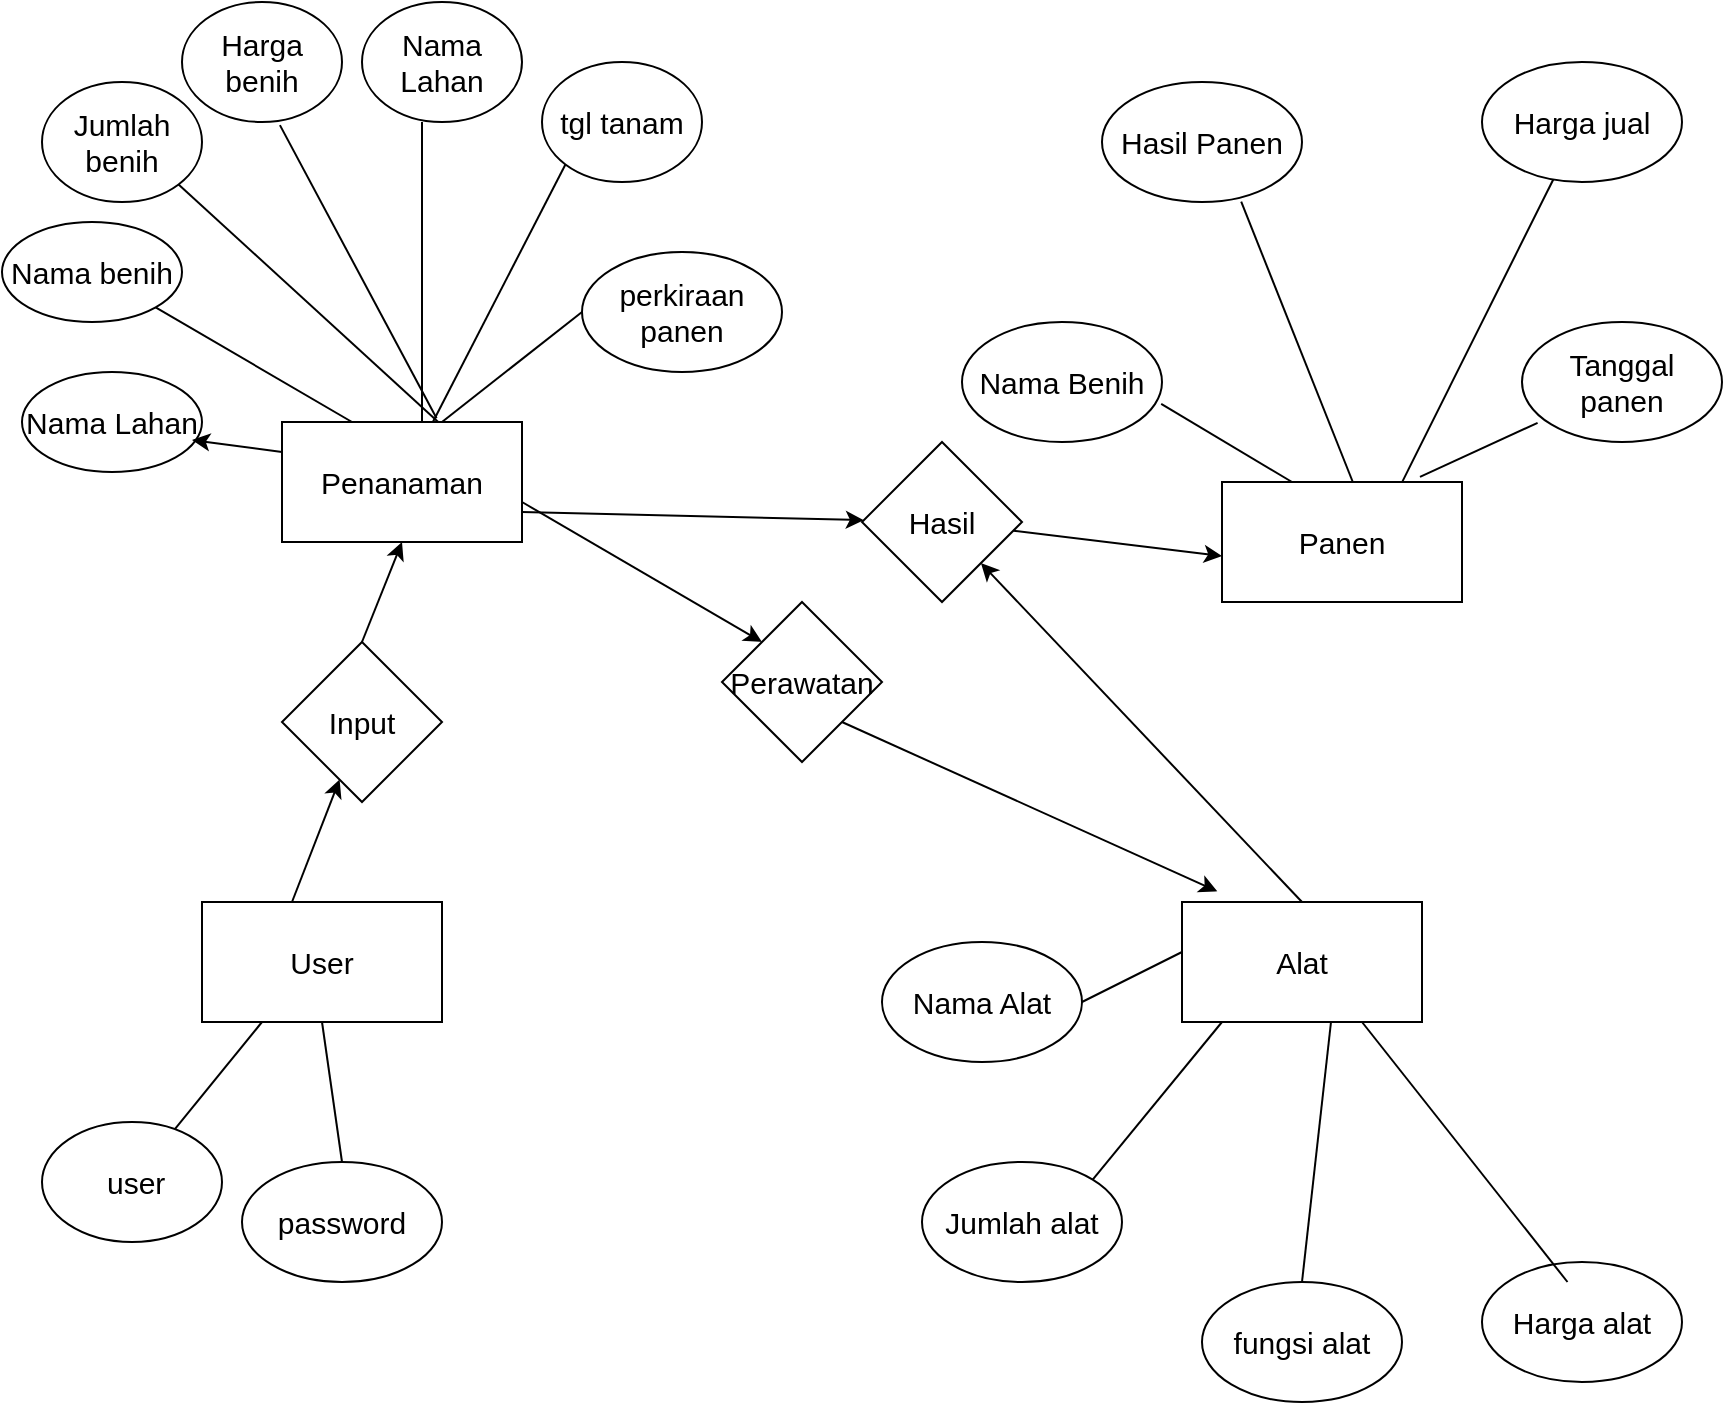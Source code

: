 <mxfile version="17.1.2" type="github">
  <diagram id="3jRMcSLiw0W7gwjwwNcd" name="Page-2">
    <mxGraphModel dx="1718" dy="450" grid="1" gridSize="10" guides="1" tooltips="1" connect="1" arrows="1" fold="1" page="1" pageScale="1" pageWidth="850" pageHeight="1100" math="0" shadow="0">
      <root>
        <mxCell id="GGf_Twrp3IPaFsppmbBV-0" />
        <mxCell id="GGf_Twrp3IPaFsppmbBV-1" parent="GGf_Twrp3IPaFsppmbBV-0" />
        <mxCell id="GGf_Twrp3IPaFsppmbBV-2" value="Alat" style="rounded=0;whiteSpace=wrap;html=1;fontSize=15;" parent="GGf_Twrp3IPaFsppmbBV-1" vertex="1">
          <mxGeometry x="580" y="480" width="120" height="60" as="geometry" />
        </mxCell>
        <mxCell id="GGf_Twrp3IPaFsppmbBV-3" value="Penanaman" style="rounded=0;whiteSpace=wrap;html=1;fontSize=15;" parent="GGf_Twrp3IPaFsppmbBV-1" vertex="1">
          <mxGeometry x="130" y="240" width="120" height="60" as="geometry" />
        </mxCell>
        <mxCell id="GGf_Twrp3IPaFsppmbBV-4" value="Panen" style="rounded=0;whiteSpace=wrap;html=1;fontSize=15;" parent="GGf_Twrp3IPaFsppmbBV-1" vertex="1">
          <mxGeometry x="600" y="270" width="120" height="60" as="geometry" />
        </mxCell>
        <mxCell id="GGf_Twrp3IPaFsppmbBV-5" value="tgl tanam" style="ellipse;whiteSpace=wrap;html=1;fontSize=15;" parent="GGf_Twrp3IPaFsppmbBV-1" vertex="1">
          <mxGeometry x="260" y="60" width="80" height="60" as="geometry" />
        </mxCell>
        <mxCell id="GGf_Twrp3IPaFsppmbBV-6" value="perkiraan panen" style="ellipse;whiteSpace=wrap;html=1;fontSize=15;" parent="GGf_Twrp3IPaFsppmbBV-1" vertex="1">
          <mxGeometry x="280" y="155" width="100" height="60" as="geometry" />
        </mxCell>
        <mxCell id="GGf_Twrp3IPaFsppmbBV-7" value="Harga benih" style="ellipse;whiteSpace=wrap;html=1;fontSize=15;" parent="GGf_Twrp3IPaFsppmbBV-1" vertex="1">
          <mxGeometry x="80" y="30" width="80" height="60" as="geometry" />
        </mxCell>
        <mxCell id="GGf_Twrp3IPaFsppmbBV-8" value="Jumlah benih" style="ellipse;whiteSpace=wrap;html=1;fontSize=15;" parent="GGf_Twrp3IPaFsppmbBV-1" vertex="1">
          <mxGeometry x="10" y="70" width="80" height="60" as="geometry" />
        </mxCell>
        <mxCell id="GGf_Twrp3IPaFsppmbBV-9" value="Nama benih" style="ellipse;whiteSpace=wrap;html=1;fontSize=15;" parent="GGf_Twrp3IPaFsppmbBV-1" vertex="1">
          <mxGeometry x="-10" y="140" width="90" height="50" as="geometry" />
        </mxCell>
        <mxCell id="GGf_Twrp3IPaFsppmbBV-11" value="" style="endArrow=none;html=1;rounded=0;fontSize=15;entryX=1;entryY=1;entryDx=0;entryDy=0;" parent="GGf_Twrp3IPaFsppmbBV-1" target="GGf_Twrp3IPaFsppmbBV-9" edge="1">
          <mxGeometry width="50" height="50" relative="1" as="geometry">
            <mxPoint x="165" y="240" as="sourcePoint" />
            <mxPoint x="215" y="190" as="targetPoint" />
          </mxGeometry>
        </mxCell>
        <mxCell id="GGf_Twrp3IPaFsppmbBV-12" value="" style="endArrow=none;html=1;rounded=0;fontSize=15;entryX=1;entryY=1;entryDx=0;entryDy=0;" parent="GGf_Twrp3IPaFsppmbBV-1" target="GGf_Twrp3IPaFsppmbBV-8" edge="1">
          <mxGeometry width="50" height="50" relative="1" as="geometry">
            <mxPoint x="208.1" y="240" as="sourcePoint" />
            <mxPoint x="150.004" y="202.631" as="targetPoint" />
          </mxGeometry>
        </mxCell>
        <mxCell id="GGf_Twrp3IPaFsppmbBV-13" value="" style="endArrow=none;html=1;rounded=0;fontSize=15;entryX=0.612;entryY=1.026;entryDx=0;entryDy=0;entryPerimeter=0;exitX=0.644;exitY=-0.032;exitDx=0;exitDy=0;exitPerimeter=0;" parent="GGf_Twrp3IPaFsppmbBV-1" source="GGf_Twrp3IPaFsppmbBV-3" target="GGf_Twrp3IPaFsppmbBV-7" edge="1">
          <mxGeometry width="50" height="50" relative="1" as="geometry">
            <mxPoint x="230.0" y="244.5" as="sourcePoint" />
            <mxPoint x="140.463" y="115.502" as="targetPoint" />
          </mxGeometry>
        </mxCell>
        <mxCell id="GGf_Twrp3IPaFsppmbBV-14" value="" style="endArrow=none;html=1;rounded=0;fontSize=15;entryX=0;entryY=1;entryDx=0;entryDy=0;" parent="GGf_Twrp3IPaFsppmbBV-1" source="GGf_Twrp3IPaFsppmbBV-3" target="GGf_Twrp3IPaFsppmbBV-5" edge="1">
          <mxGeometry width="50" height="50" relative="1" as="geometry">
            <mxPoint x="268.32" y="263.26" as="sourcePoint" />
            <mxPoint x="260.0" y="106.74" as="targetPoint" />
          </mxGeometry>
        </mxCell>
        <mxCell id="GGf_Twrp3IPaFsppmbBV-15" value="" style="endArrow=none;html=1;rounded=0;fontSize=15;entryX=0;entryY=0.5;entryDx=0;entryDy=0;" parent="GGf_Twrp3IPaFsppmbBV-1" target="GGf_Twrp3IPaFsppmbBV-6" edge="1">
          <mxGeometry width="50" height="50" relative="1" as="geometry">
            <mxPoint x="210" y="240" as="sourcePoint" />
            <mxPoint x="281.437" y="121.002" as="targetPoint" />
          </mxGeometry>
        </mxCell>
        <mxCell id="GGf_Twrp3IPaFsppmbBV-16" value="User" style="rounded=0;whiteSpace=wrap;html=1;fontSize=15;" parent="GGf_Twrp3IPaFsppmbBV-1" vertex="1">
          <mxGeometry x="90" y="480" width="120" height="60" as="geometry" />
        </mxCell>
        <mxCell id="GGf_Twrp3IPaFsppmbBV-17" value="Nama Benih" style="ellipse;whiteSpace=wrap;html=1;fontSize=15;" parent="GGf_Twrp3IPaFsppmbBV-1" vertex="1">
          <mxGeometry x="470" y="190" width="100" height="60" as="geometry" />
        </mxCell>
        <mxCell id="GGf_Twrp3IPaFsppmbBV-18" value="Tanggal panen" style="ellipse;whiteSpace=wrap;html=1;fontSize=15;" parent="GGf_Twrp3IPaFsppmbBV-1" vertex="1">
          <mxGeometry x="750" y="190" width="100" height="60" as="geometry" />
        </mxCell>
        <mxCell id="GGf_Twrp3IPaFsppmbBV-19" value="Hasil Panen" style="ellipse;whiteSpace=wrap;html=1;fontSize=15;" parent="GGf_Twrp3IPaFsppmbBV-1" vertex="1">
          <mxGeometry x="540" y="70" width="100" height="60" as="geometry" />
        </mxCell>
        <mxCell id="GGf_Twrp3IPaFsppmbBV-20" value="Harga jual" style="ellipse;whiteSpace=wrap;html=1;fontSize=15;" parent="GGf_Twrp3IPaFsppmbBV-1" vertex="1">
          <mxGeometry x="730" y="60" width="100" height="60" as="geometry" />
        </mxCell>
        <mxCell id="GGf_Twrp3IPaFsppmbBV-21" value="fungsi alat" style="ellipse;whiteSpace=wrap;html=1;fontSize=15;" parent="GGf_Twrp3IPaFsppmbBV-1" vertex="1">
          <mxGeometry x="590" y="670" width="100" height="60" as="geometry" />
        </mxCell>
        <mxCell id="GGf_Twrp3IPaFsppmbBV-23" value="Nama Alat" style="ellipse;whiteSpace=wrap;html=1;fontSize=15;" parent="GGf_Twrp3IPaFsppmbBV-1" vertex="1">
          <mxGeometry x="430" y="500" width="100" height="60" as="geometry" />
        </mxCell>
        <mxCell id="GGf_Twrp3IPaFsppmbBV-24" value="Harga alat" style="ellipse;whiteSpace=wrap;html=1;fontSize=15;" parent="GGf_Twrp3IPaFsppmbBV-1" vertex="1">
          <mxGeometry x="730" y="660" width="100" height="60" as="geometry" />
        </mxCell>
        <mxCell id="GGf_Twrp3IPaFsppmbBV-25" value="Jumlah alat" style="ellipse;whiteSpace=wrap;html=1;fontSize=15;" parent="GGf_Twrp3IPaFsppmbBV-1" vertex="1">
          <mxGeometry x="450" y="610" width="100" height="60" as="geometry" />
        </mxCell>
        <mxCell id="GGf_Twrp3IPaFsppmbBV-26" value="" style="endArrow=none;html=1;rounded=0;fontSize=15;exitX=1;exitY=0.5;exitDx=0;exitDy=0;" parent="GGf_Twrp3IPaFsppmbBV-1" source="GGf_Twrp3IPaFsppmbBV-23" edge="1">
          <mxGeometry width="50" height="50" relative="1" as="geometry">
            <mxPoint x="530" y="555" as="sourcePoint" />
            <mxPoint x="580" y="505" as="targetPoint" />
          </mxGeometry>
        </mxCell>
        <mxCell id="GGf_Twrp3IPaFsppmbBV-27" value="" style="endArrow=none;html=1;rounded=0;fontSize=15;exitX=1;exitY=0;exitDx=0;exitDy=0;" parent="GGf_Twrp3IPaFsppmbBV-1" source="GGf_Twrp3IPaFsppmbBV-25" edge="1">
          <mxGeometry width="50" height="50" relative="1" as="geometry">
            <mxPoint x="550" y="565" as="sourcePoint" />
            <mxPoint x="600" y="540" as="targetPoint" />
          </mxGeometry>
        </mxCell>
        <mxCell id="GGf_Twrp3IPaFsppmbBV-28" value="" style="endArrow=none;html=1;rounded=0;fontSize=15;exitX=0.5;exitY=0;exitDx=0;exitDy=0;" parent="GGf_Twrp3IPaFsppmbBV-1" source="GGf_Twrp3IPaFsppmbBV-21" edge="1">
          <mxGeometry width="50" height="50" relative="1" as="geometry">
            <mxPoint x="589.996" y="618.871" as="sourcePoint" />
            <mxPoint x="654.5" y="540" as="targetPoint" />
          </mxGeometry>
        </mxCell>
        <mxCell id="GGf_Twrp3IPaFsppmbBV-29" value="" style="endArrow=none;html=1;rounded=0;fontSize=15;exitX=0.5;exitY=0;exitDx=0;exitDy=0;entryX=0.75;entryY=1;entryDx=0;entryDy=0;" parent="GGf_Twrp3IPaFsppmbBV-1" target="GGf_Twrp3IPaFsppmbBV-2" edge="1">
          <mxGeometry width="50" height="50" relative="1" as="geometry">
            <mxPoint x="772.75" y="670.0" as="sourcePoint" />
            <mxPoint x="787.25" y="540" as="targetPoint" />
          </mxGeometry>
        </mxCell>
        <mxCell id="GGf_Twrp3IPaFsppmbBV-31" value="" style="endArrow=none;html=1;rounded=0;fontSize=15;entryX=0.996;entryY=0.683;entryDx=0;entryDy=0;entryPerimeter=0;" parent="GGf_Twrp3IPaFsppmbBV-1" target="GGf_Twrp3IPaFsppmbBV-17" edge="1">
          <mxGeometry width="50" height="50" relative="1" as="geometry">
            <mxPoint x="635" y="270" as="sourcePoint" />
            <mxPoint x="685" y="220" as="targetPoint" />
          </mxGeometry>
        </mxCell>
        <mxCell id="GGf_Twrp3IPaFsppmbBV-32" value="" style="endArrow=none;html=1;rounded=0;fontSize=15;entryX=0.696;entryY=0.997;entryDx=0;entryDy=0;entryPerimeter=0;" parent="GGf_Twrp3IPaFsppmbBV-1" target="GGf_Twrp3IPaFsppmbBV-19" edge="1">
          <mxGeometry width="50" height="50" relative="1" as="geometry">
            <mxPoint x="665.4" y="270" as="sourcePoint" />
            <mxPoint x="600.0" y="230.98" as="targetPoint" />
          </mxGeometry>
        </mxCell>
        <mxCell id="GGf_Twrp3IPaFsppmbBV-33" value="" style="endArrow=none;html=1;rounded=0;fontSize=15;" parent="GGf_Twrp3IPaFsppmbBV-1" target="GGf_Twrp3IPaFsppmbBV-20" edge="1">
          <mxGeometry width="50" height="50" relative="1" as="geometry">
            <mxPoint x="690.0" y="270.18" as="sourcePoint" />
            <mxPoint x="634.2" y="130.0" as="targetPoint" />
          </mxGeometry>
        </mxCell>
        <mxCell id="GGf_Twrp3IPaFsppmbBV-34" value="" style="endArrow=none;html=1;rounded=0;fontSize=15;entryX=0.078;entryY=0.84;entryDx=0;entryDy=0;entryPerimeter=0;exitX=0.825;exitY=-0.042;exitDx=0;exitDy=0;exitPerimeter=0;" parent="GGf_Twrp3IPaFsppmbBV-1" source="GGf_Twrp3IPaFsppmbBV-4" target="GGf_Twrp3IPaFsppmbBV-18" edge="1">
          <mxGeometry width="50" height="50" relative="1" as="geometry">
            <mxPoint x="700" y="280.18" as="sourcePoint" />
            <mxPoint x="775.719" y="128.75" as="targetPoint" />
          </mxGeometry>
        </mxCell>
        <mxCell id="GGf_Twrp3IPaFsppmbBV-35" value="&amp;nbsp;user" style="ellipse;whiteSpace=wrap;html=1;fontSize=15;" parent="GGf_Twrp3IPaFsppmbBV-1" vertex="1">
          <mxGeometry x="10" y="590" width="90" height="60" as="geometry" />
        </mxCell>
        <mxCell id="GGf_Twrp3IPaFsppmbBV-36" value="password" style="ellipse;whiteSpace=wrap;html=1;fontSize=15;" parent="GGf_Twrp3IPaFsppmbBV-1" vertex="1">
          <mxGeometry x="110" y="610" width="100" height="60" as="geometry" />
        </mxCell>
        <mxCell id="GGf_Twrp3IPaFsppmbBV-38" value="" style="endArrow=none;html=1;rounded=0;fontSize=15;exitX=0.25;exitY=1;exitDx=0;exitDy=0;" parent="GGf_Twrp3IPaFsppmbBV-1" source="GGf_Twrp3IPaFsppmbBV-16" target="GGf_Twrp3IPaFsppmbBV-35" edge="1">
          <mxGeometry width="50" height="50" relative="1" as="geometry">
            <mxPoint x="125" y="480" as="sourcePoint" />
            <mxPoint x="175" y="430" as="targetPoint" />
          </mxGeometry>
        </mxCell>
        <mxCell id="GGf_Twrp3IPaFsppmbBV-39" value="" style="endArrow=none;html=1;rounded=0;fontSize=15;exitX=0.5;exitY=1;exitDx=0;exitDy=0;" parent="GGf_Twrp3IPaFsppmbBV-1" source="GGf_Twrp3IPaFsppmbBV-16" edge="1">
          <mxGeometry width="50" height="50" relative="1" as="geometry">
            <mxPoint x="150" y="550" as="sourcePoint" />
            <mxPoint x="160" y="610" as="targetPoint" />
          </mxGeometry>
        </mxCell>
        <mxCell id="GGf_Twrp3IPaFsppmbBV-41" value="" style="endArrow=classic;html=1;rounded=0;fontSize=15;" parent="GGf_Twrp3IPaFsppmbBV-1" target="M6xH8iQ4NFy6qSTSnN0h-0" edge="1">
          <mxGeometry width="50" height="50" relative="1" as="geometry">
            <mxPoint x="135" y="480" as="sourcePoint" />
            <mxPoint x="150" y="420" as="targetPoint" />
          </mxGeometry>
        </mxCell>
        <mxCell id="GGf_Twrp3IPaFsppmbBV-43" value="" style="endArrow=classic;html=1;rounded=0;fontSize=15;" parent="GGf_Twrp3IPaFsppmbBV-1" edge="1">
          <mxGeometry width="50" height="50" relative="1" as="geometry">
            <mxPoint x="250" y="280" as="sourcePoint" />
            <mxPoint x="370" y="350" as="targetPoint" />
          </mxGeometry>
        </mxCell>
        <mxCell id="GGf_Twrp3IPaFsppmbBV-44" value="" style="endArrow=classic;html=1;rounded=0;fontSize=15;exitX=0.5;exitY=0;exitDx=0;exitDy=0;" parent="GGf_Twrp3IPaFsppmbBV-1" source="GGf_Twrp3IPaFsppmbBV-2" edge="1" target="M6xH8iQ4NFy6qSTSnN0h-4">
          <mxGeometry width="50" height="50" relative="1" as="geometry">
            <mxPoint x="510" y="350.0" as="sourcePoint" />
            <mxPoint x="660" y="430" as="targetPoint" />
          </mxGeometry>
        </mxCell>
        <mxCell id="M6xH8iQ4NFy6qSTSnN0h-0" value="Input" style="rhombus;whiteSpace=wrap;html=1;fontSize=15;" parent="GGf_Twrp3IPaFsppmbBV-1" vertex="1">
          <mxGeometry x="130" y="350" width="80" height="80" as="geometry" />
        </mxCell>
        <mxCell id="M6xH8iQ4NFy6qSTSnN0h-1" value="" style="endArrow=classic;html=1;rounded=0;fontSize=15;entryX=0.5;entryY=1;entryDx=0;entryDy=0;exitX=0.5;exitY=0;exitDx=0;exitDy=0;" parent="GGf_Twrp3IPaFsppmbBV-1" source="M6xH8iQ4NFy6qSTSnN0h-0" target="GGf_Twrp3IPaFsppmbBV-3" edge="1">
          <mxGeometry width="50" height="50" relative="1" as="geometry">
            <mxPoint x="186.2" y="371.2" as="sourcePoint" />
            <mxPoint x="210.0" y="310.0" as="targetPoint" />
          </mxGeometry>
        </mxCell>
        <mxCell id="M6xH8iQ4NFy6qSTSnN0h-2" value="Perawatan" style="rhombus;whiteSpace=wrap;html=1;fontSize=15;" parent="GGf_Twrp3IPaFsppmbBV-1" vertex="1">
          <mxGeometry x="350" y="330" width="80" height="80" as="geometry" />
        </mxCell>
        <mxCell id="M6xH8iQ4NFy6qSTSnN0h-3" value="" style="endArrow=classic;html=1;rounded=0;fontSize=15;entryX=0.147;entryY=-0.089;entryDx=0;entryDy=0;entryPerimeter=0;exitX=1;exitY=1;exitDx=0;exitDy=0;" parent="GGf_Twrp3IPaFsppmbBV-1" source="M6xH8iQ4NFy6qSTSnN0h-2" target="GGf_Twrp3IPaFsppmbBV-2" edge="1">
          <mxGeometry width="50" height="50" relative="1" as="geometry">
            <mxPoint x="470" y="447.3" as="sourcePoint" />
            <mxPoint x="502.84" y="300.0" as="targetPoint" />
          </mxGeometry>
        </mxCell>
        <mxCell id="M6xH8iQ4NFy6qSTSnN0h-4" value="Hasil" style="rhombus;whiteSpace=wrap;html=1;fontSize=15;" parent="GGf_Twrp3IPaFsppmbBV-1" vertex="1">
          <mxGeometry x="420" y="250" width="80" height="80" as="geometry" />
        </mxCell>
        <mxCell id="M6xH8iQ4NFy6qSTSnN0h-5" value="" style="endArrow=classic;html=1;rounded=0;fontSize=15;entryX=0;entryY=0.617;entryDx=0;entryDy=0;entryPerimeter=0;" parent="GGf_Twrp3IPaFsppmbBV-1" source="M6xH8iQ4NFy6qSTSnN0h-4" target="GGf_Twrp3IPaFsppmbBV-4" edge="1">
          <mxGeometry width="50" height="50" relative="1" as="geometry">
            <mxPoint x="600" y="420" as="sourcePoint" />
            <mxPoint x="580" y="330" as="targetPoint" />
          </mxGeometry>
        </mxCell>
        <mxCell id="q-kjPyN1m_3NmtX6NYIw-0" value="Nama Lahan" style="ellipse;whiteSpace=wrap;html=1;fontSize=15;" parent="GGf_Twrp3IPaFsppmbBV-1" vertex="1">
          <mxGeometry x="170" y="30" width="80" height="60" as="geometry" />
        </mxCell>
        <mxCell id="q-kjPyN1m_3NmtX6NYIw-1" value="" style="endArrow=none;html=1;rounded=0;fontSize=15;entryX=0.612;entryY=1.026;entryDx=0;entryDy=0;entryPerimeter=0;" parent="GGf_Twrp3IPaFsppmbBV-1" edge="1">
          <mxGeometry width="50" height="50" relative="1" as="geometry">
            <mxPoint x="200" y="240" as="sourcePoint" />
            <mxPoint x="200.0" y="90.0" as="targetPoint" />
          </mxGeometry>
        </mxCell>
        <mxCell id="q-kjPyN1m_3NmtX6NYIw-2" value="Nama Lahan" style="ellipse;whiteSpace=wrap;html=1;fontSize=15;" parent="GGf_Twrp3IPaFsppmbBV-1" vertex="1">
          <mxGeometry y="215" width="90" height="50" as="geometry" />
        </mxCell>
        <mxCell id="q-kjPyN1m_3NmtX6NYIw-3" value="" style="endArrow=classic;html=1;rounded=0;exitX=0;exitY=0.25;exitDx=0;exitDy=0;" parent="GGf_Twrp3IPaFsppmbBV-1" source="GGf_Twrp3IPaFsppmbBV-3" edge="1">
          <mxGeometry width="50" height="50" relative="1" as="geometry">
            <mxPoint x="155" y="249" as="sourcePoint" />
            <mxPoint x="85" y="249" as="targetPoint" />
          </mxGeometry>
        </mxCell>
        <mxCell id="NthfAnVwK6x4h2tgGVeO-0" value="" style="endArrow=classic;html=1;rounded=0;exitX=1;exitY=0.75;exitDx=0;exitDy=0;" edge="1" parent="GGf_Twrp3IPaFsppmbBV-1" source="GGf_Twrp3IPaFsppmbBV-3" target="M6xH8iQ4NFy6qSTSnN0h-4">
          <mxGeometry width="50" height="50" relative="1" as="geometry">
            <mxPoint x="380" y="260" as="sourcePoint" />
            <mxPoint x="430" y="210" as="targetPoint" />
          </mxGeometry>
        </mxCell>
      </root>
    </mxGraphModel>
  </diagram>
</mxfile>
